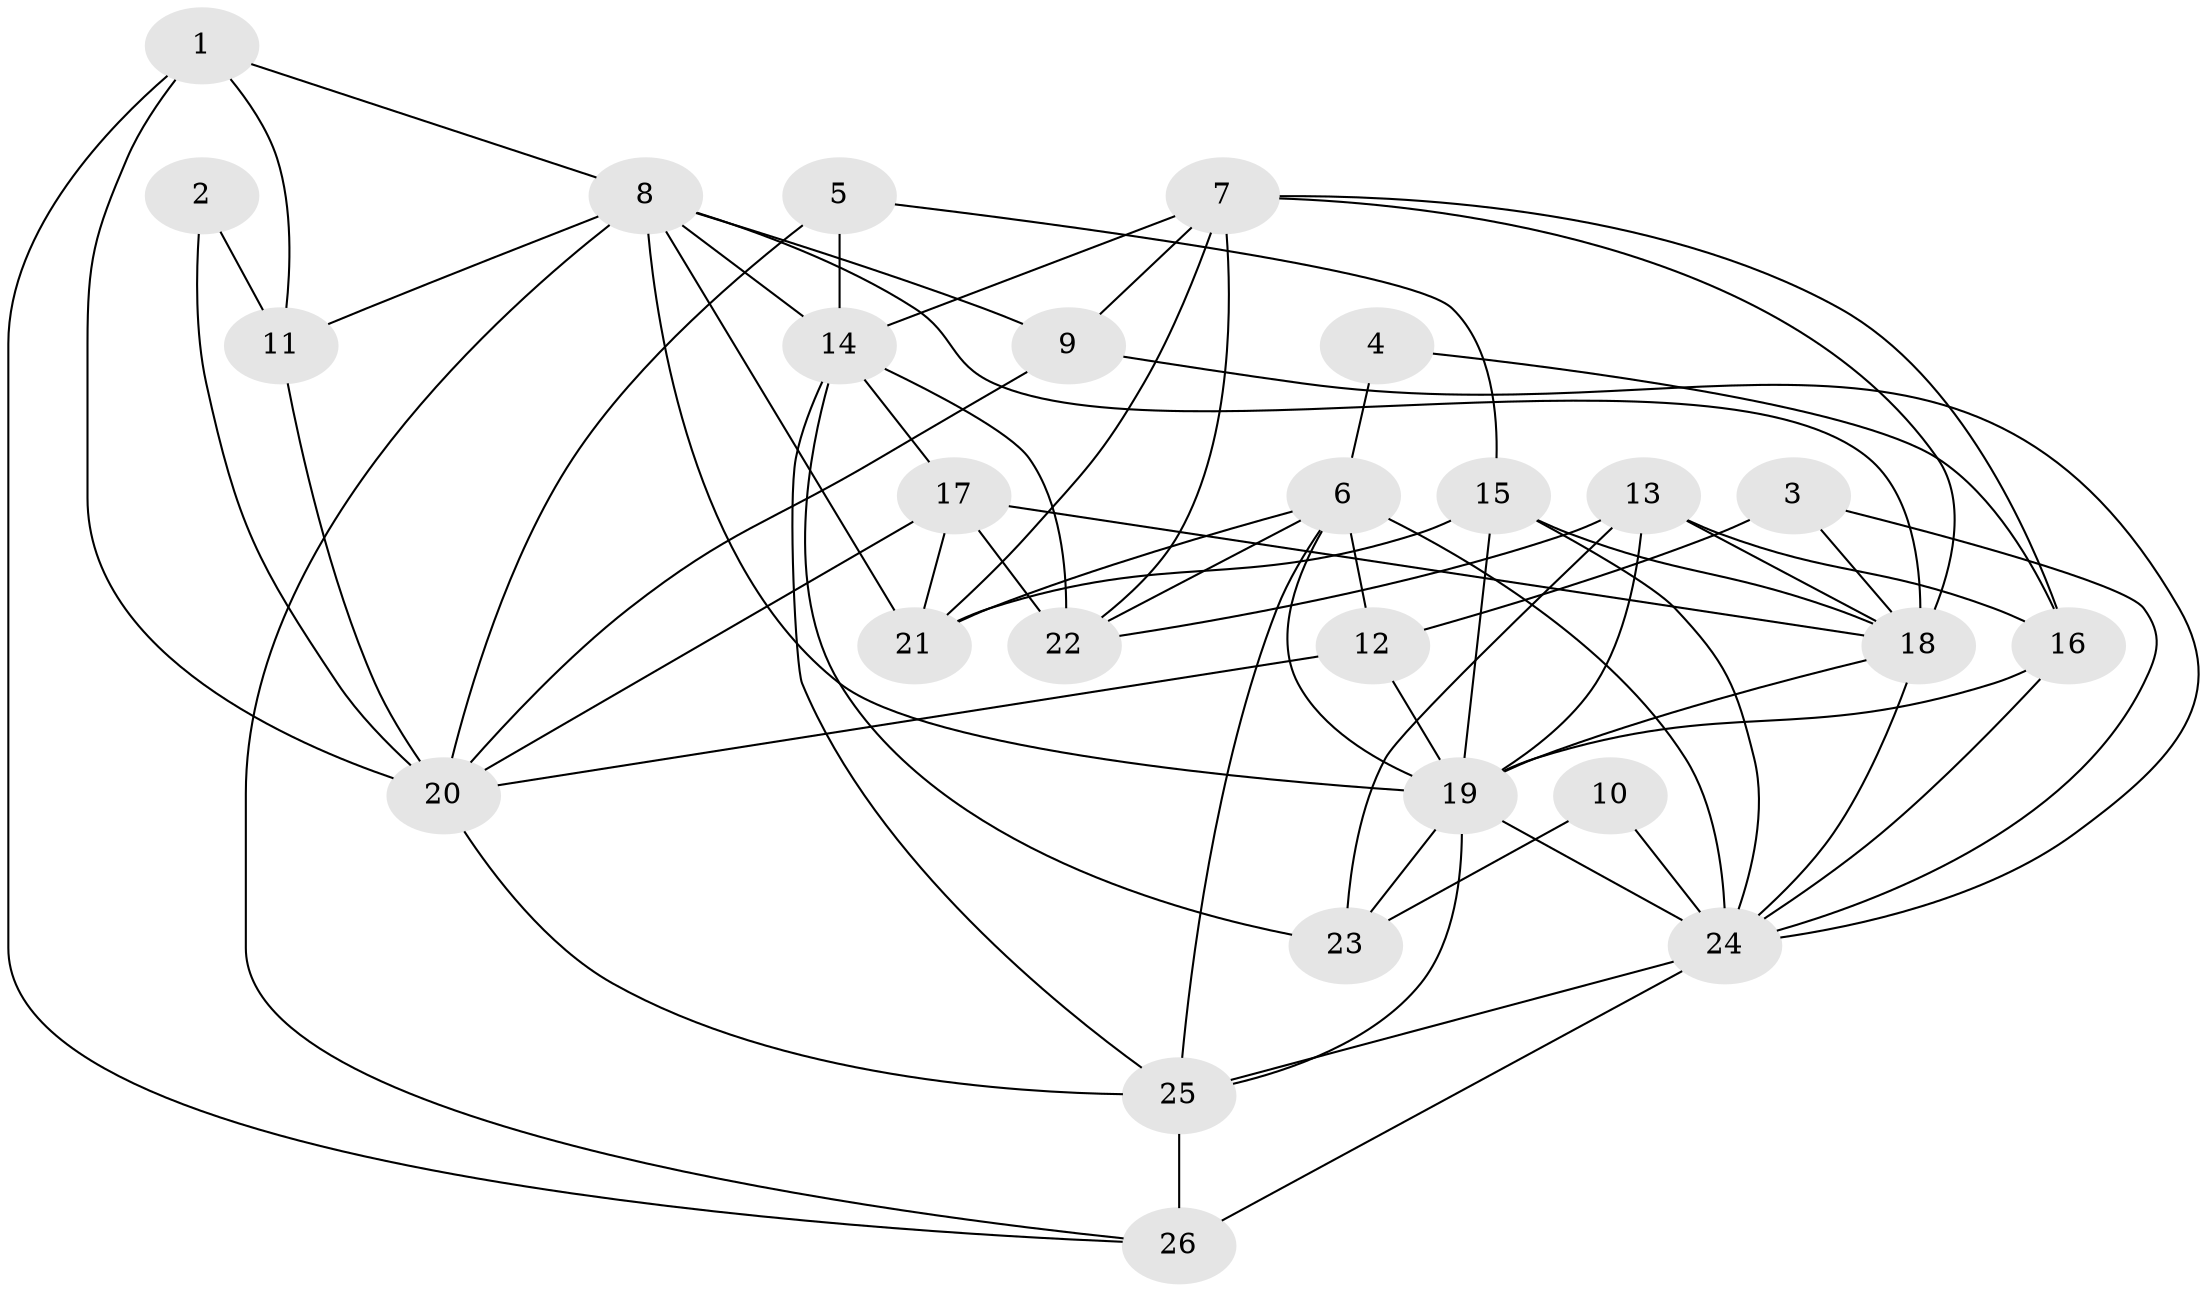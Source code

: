// original degree distribution, {4: 0.17647058823529413, 5: 0.23529411764705882, 3: 0.29411764705882354, 7: 0.058823529411764705, 6: 0.058823529411764705, 2: 0.1568627450980392, 8: 0.0196078431372549}
// Generated by graph-tools (version 1.1) at 2025/50/03/09/25 03:50:02]
// undirected, 26 vertices, 68 edges
graph export_dot {
graph [start="1"]
  node [color=gray90,style=filled];
  1;
  2;
  3;
  4;
  5;
  6;
  7;
  8;
  9;
  10;
  11;
  12;
  13;
  14;
  15;
  16;
  17;
  18;
  19;
  20;
  21;
  22;
  23;
  24;
  25;
  26;
  1 -- 8 [weight=1.0];
  1 -- 11 [weight=1.0];
  1 -- 20 [weight=1.0];
  1 -- 26 [weight=1.0];
  2 -- 11 [weight=1.0];
  2 -- 20 [weight=1.0];
  3 -- 12 [weight=1.0];
  3 -- 18 [weight=1.0];
  3 -- 24 [weight=1.0];
  4 -- 6 [weight=1.0];
  4 -- 16 [weight=1.0];
  5 -- 14 [weight=1.0];
  5 -- 15 [weight=1.0];
  5 -- 20 [weight=1.0];
  6 -- 12 [weight=1.0];
  6 -- 19 [weight=1.0];
  6 -- 21 [weight=1.0];
  6 -- 22 [weight=1.0];
  6 -- 24 [weight=1.0];
  6 -- 25 [weight=1.0];
  7 -- 9 [weight=1.0];
  7 -- 14 [weight=1.0];
  7 -- 16 [weight=1.0];
  7 -- 18 [weight=1.0];
  7 -- 21 [weight=1.0];
  7 -- 22 [weight=1.0];
  8 -- 9 [weight=1.0];
  8 -- 11 [weight=1.0];
  8 -- 14 [weight=1.0];
  8 -- 18 [weight=2.0];
  8 -- 19 [weight=1.0];
  8 -- 21 [weight=1.0];
  8 -- 26 [weight=1.0];
  9 -- 20 [weight=1.0];
  9 -- 24 [weight=1.0];
  10 -- 23 [weight=1.0];
  10 -- 24 [weight=1.0];
  11 -- 20 [weight=1.0];
  12 -- 19 [weight=1.0];
  12 -- 20 [weight=1.0];
  13 -- 16 [weight=1.0];
  13 -- 18 [weight=1.0];
  13 -- 19 [weight=2.0];
  13 -- 22 [weight=1.0];
  13 -- 23 [weight=1.0];
  14 -- 17 [weight=1.0];
  14 -- 22 [weight=1.0];
  14 -- 23 [weight=1.0];
  14 -- 25 [weight=1.0];
  15 -- 18 [weight=1.0];
  15 -- 19 [weight=1.0];
  15 -- 21 [weight=1.0];
  15 -- 24 [weight=1.0];
  16 -- 19 [weight=1.0];
  16 -- 24 [weight=1.0];
  17 -- 18 [weight=1.0];
  17 -- 20 [weight=1.0];
  17 -- 21 [weight=1.0];
  17 -- 22 [weight=1.0];
  18 -- 19 [weight=1.0];
  18 -- 24 [weight=1.0];
  19 -- 23 [weight=1.0];
  19 -- 24 [weight=1.0];
  19 -- 25 [weight=1.0];
  20 -- 25 [weight=1.0];
  24 -- 25 [weight=1.0];
  24 -- 26 [weight=2.0];
  25 -- 26 [weight=2.0];
}
